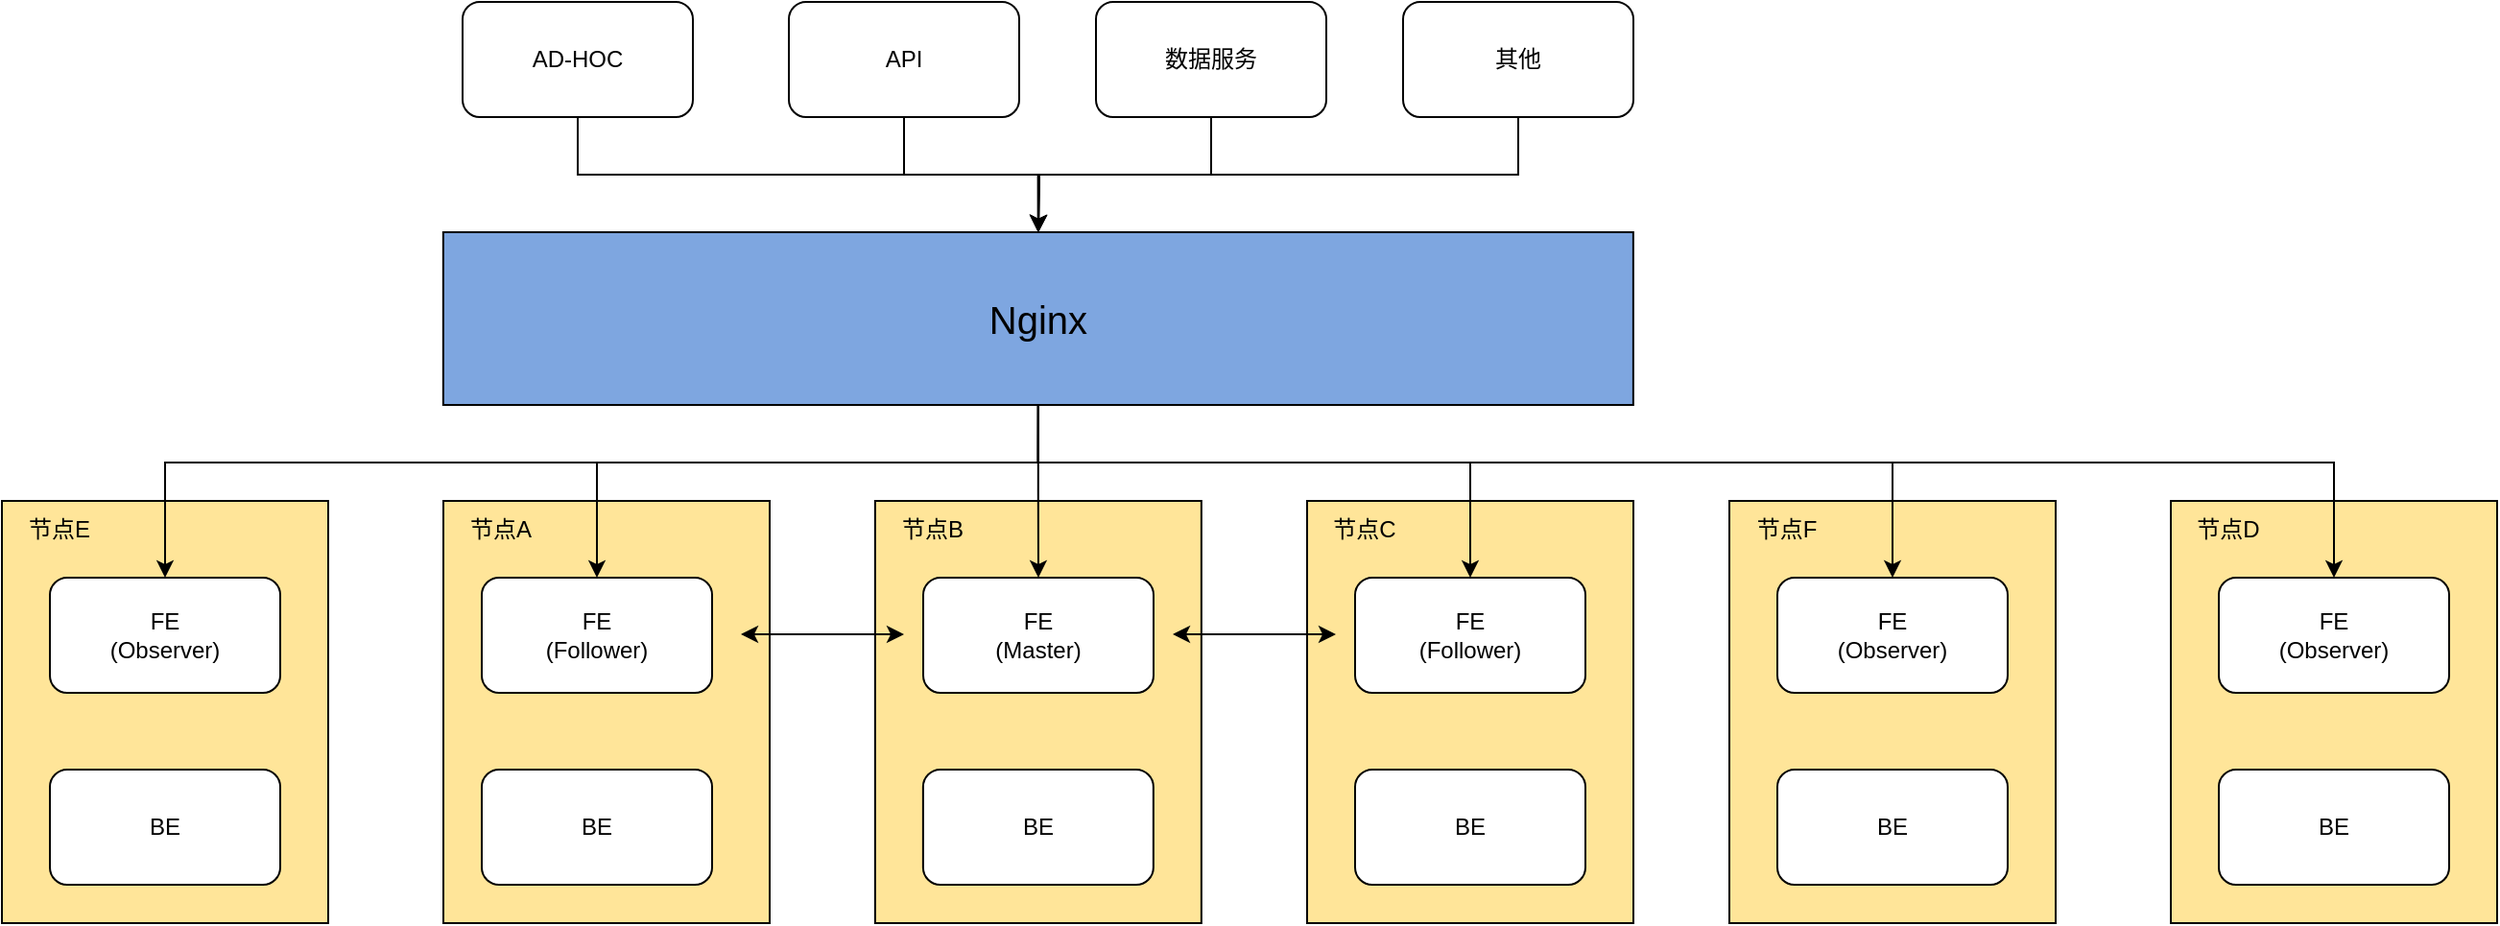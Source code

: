 <mxfile version="24.2.0" type="github">
  <diagram name="第 1 页" id="c7ig2iOH3oz3cOy5NmBh">
    <mxGraphModel dx="1386" dy="1920" grid="1" gridSize="10" guides="1" tooltips="1" connect="1" arrows="1" fold="1" page="1" pageScale="1" pageWidth="827" pageHeight="1169" math="0" shadow="0">
      <root>
        <mxCell id="0" />
        <mxCell id="1" parent="0" />
        <mxCell id="OpGh4lrltSDLGC7K8_In-1" value="" style="rounded=0;whiteSpace=wrap;html=1;fillColor=#FFE599;" vertex="1" parent="1">
          <mxGeometry x="320" y="140" width="170" height="220" as="geometry" />
        </mxCell>
        <mxCell id="OpGh4lrltSDLGC7K8_In-10" value="" style="rounded=0;whiteSpace=wrap;html=1;fillColor=#FFE599;" vertex="1" parent="1">
          <mxGeometry x="544.93" y="140" width="170" height="220" as="geometry" />
        </mxCell>
        <mxCell id="OpGh4lrltSDLGC7K8_In-11" value="" style="rounded=0;whiteSpace=wrap;html=1;fillColor=#FFE599;" vertex="1" parent="1">
          <mxGeometry x="770" y="140" width="170" height="220" as="geometry" />
        </mxCell>
        <mxCell id="OpGh4lrltSDLGC7K8_In-12" value="" style="rounded=0;whiteSpace=wrap;html=1;fillColor=#FFE599;" vertex="1" parent="1">
          <mxGeometry x="1220" y="140" width="170" height="220" as="geometry" />
        </mxCell>
        <mxCell id="OpGh4lrltSDLGC7K8_In-13" value="" style="rounded=0;whiteSpace=wrap;html=1;fillColor=#FFE599;" vertex="1" parent="1">
          <mxGeometry x="90" y="140" width="170" height="220" as="geometry" />
        </mxCell>
        <mxCell id="OpGh4lrltSDLGC7K8_In-14" value="" style="rounded=0;whiteSpace=wrap;html=1;fillColor=#FFE599;" vertex="1" parent="1">
          <mxGeometry x="990" y="140" width="170" height="220" as="geometry" />
        </mxCell>
        <mxCell id="OpGh4lrltSDLGC7K8_In-15" value="节点A" style="text;html=1;align=center;verticalAlign=middle;whiteSpace=wrap;rounded=0;" vertex="1" parent="1">
          <mxGeometry x="320" y="140" width="60" height="30" as="geometry" />
        </mxCell>
        <mxCell id="OpGh4lrltSDLGC7K8_In-16" value="节点B" style="text;html=1;align=center;verticalAlign=middle;whiteSpace=wrap;rounded=0;" vertex="1" parent="1">
          <mxGeometry x="544.93" y="140" width="60" height="30" as="geometry" />
        </mxCell>
        <mxCell id="OpGh4lrltSDLGC7K8_In-17" value="节点C" style="text;html=1;align=center;verticalAlign=middle;whiteSpace=wrap;rounded=0;" vertex="1" parent="1">
          <mxGeometry x="770" y="140" width="60" height="30" as="geometry" />
        </mxCell>
        <mxCell id="OpGh4lrltSDLGC7K8_In-18" value="节点D" style="text;html=1;align=center;verticalAlign=middle;whiteSpace=wrap;rounded=0;" vertex="1" parent="1">
          <mxGeometry x="1220" y="140" width="60" height="30" as="geometry" />
        </mxCell>
        <mxCell id="OpGh4lrltSDLGC7K8_In-19" value="节点E" style="text;html=1;align=center;verticalAlign=middle;whiteSpace=wrap;rounded=0;" vertex="1" parent="1">
          <mxGeometry x="90" y="140" width="60" height="30" as="geometry" />
        </mxCell>
        <mxCell id="OpGh4lrltSDLGC7K8_In-20" value="节点F" style="text;html=1;align=center;verticalAlign=middle;whiteSpace=wrap;rounded=0;" vertex="1" parent="1">
          <mxGeometry x="990" y="140" width="60" height="30" as="geometry" />
        </mxCell>
        <mxCell id="OpGh4lrltSDLGC7K8_In-21" value="FE&lt;div&gt;(Follower)&lt;/div&gt;" style="rounded=1;whiteSpace=wrap;html=1;" vertex="1" parent="1">
          <mxGeometry x="340" y="180" width="120" height="60" as="geometry" />
        </mxCell>
        <mxCell id="OpGh4lrltSDLGC7K8_In-22" value="FE&lt;div&gt;(Master)&lt;/div&gt;" style="rounded=1;whiteSpace=wrap;html=1;" vertex="1" parent="1">
          <mxGeometry x="570" y="180" width="120" height="60" as="geometry" />
        </mxCell>
        <mxCell id="OpGh4lrltSDLGC7K8_In-23" value="FE&lt;div&gt;(Follower)&lt;/div&gt;" style="rounded=1;whiteSpace=wrap;html=1;" vertex="1" parent="1">
          <mxGeometry x="795" y="180" width="120" height="60" as="geometry" />
        </mxCell>
        <mxCell id="OpGh4lrltSDLGC7K8_In-24" value="BE" style="rounded=1;whiteSpace=wrap;html=1;" vertex="1" parent="1">
          <mxGeometry x="1245" y="280" width="120" height="60" as="geometry" />
        </mxCell>
        <mxCell id="OpGh4lrltSDLGC7K8_In-25" value="BE" style="rounded=1;whiteSpace=wrap;html=1;" vertex="1" parent="1">
          <mxGeometry x="115" y="280" width="120" height="60" as="geometry" />
        </mxCell>
        <mxCell id="OpGh4lrltSDLGC7K8_In-26" value="BE" style="rounded=1;whiteSpace=wrap;html=1;" vertex="1" parent="1">
          <mxGeometry x="1015" y="280" width="120" height="60" as="geometry" />
        </mxCell>
        <mxCell id="OpGh4lrltSDLGC7K8_In-38" value="BE" style="rounded=1;whiteSpace=wrap;html=1;" vertex="1" parent="1">
          <mxGeometry x="340" y="280" width="120" height="60" as="geometry" />
        </mxCell>
        <mxCell id="OpGh4lrltSDLGC7K8_In-39" value="BE" style="rounded=1;whiteSpace=wrap;html=1;" vertex="1" parent="1">
          <mxGeometry x="569.93" y="280" width="120" height="60" as="geometry" />
        </mxCell>
        <mxCell id="OpGh4lrltSDLGC7K8_In-40" value="BE" style="rounded=1;whiteSpace=wrap;html=1;" vertex="1" parent="1">
          <mxGeometry x="795" y="280" width="120" height="60" as="geometry" />
        </mxCell>
        <mxCell id="OpGh4lrltSDLGC7K8_In-43" value="" style="endArrow=classic;startArrow=classic;html=1;rounded=0;" edge="1" parent="1">
          <mxGeometry width="50" height="50" relative="1" as="geometry">
            <mxPoint x="475" y="209.5" as="sourcePoint" />
            <mxPoint x="560" y="209.5" as="targetPoint" />
          </mxGeometry>
        </mxCell>
        <mxCell id="OpGh4lrltSDLGC7K8_In-44" value="" style="endArrow=classic;startArrow=classic;html=1;rounded=0;" edge="1" parent="1">
          <mxGeometry width="50" height="50" relative="1" as="geometry">
            <mxPoint x="700" y="209.5" as="sourcePoint" />
            <mxPoint x="785" y="209.5" as="targetPoint" />
          </mxGeometry>
        </mxCell>
        <mxCell id="OpGh4lrltSDLGC7K8_In-46" style="edgeStyle=orthogonalEdgeStyle;rounded=0;orthogonalLoop=1;jettySize=auto;html=1;exitX=0.5;exitY=1;exitDx=0;exitDy=0;entryX=0.5;entryY=0;entryDx=0;entryDy=0;" edge="1" parent="1" source="OpGh4lrltSDLGC7K8_In-45" target="OpGh4lrltSDLGC7K8_In-21">
          <mxGeometry relative="1" as="geometry">
            <Array as="points">
              <mxPoint x="630" y="120" />
              <mxPoint x="400" y="120" />
            </Array>
          </mxGeometry>
        </mxCell>
        <mxCell id="OpGh4lrltSDLGC7K8_In-47" style="edgeStyle=orthogonalEdgeStyle;rounded=0;orthogonalLoop=1;jettySize=auto;html=1;exitX=0.5;exitY=1;exitDx=0;exitDy=0;entryX=0.5;entryY=0;entryDx=0;entryDy=0;" edge="1" parent="1" source="OpGh4lrltSDLGC7K8_In-45" target="OpGh4lrltSDLGC7K8_In-22">
          <mxGeometry relative="1" as="geometry" />
        </mxCell>
        <mxCell id="OpGh4lrltSDLGC7K8_In-48" style="edgeStyle=orthogonalEdgeStyle;rounded=0;orthogonalLoop=1;jettySize=auto;html=1;exitX=0.5;exitY=1;exitDx=0;exitDy=0;" edge="1" parent="1" source="OpGh4lrltSDLGC7K8_In-45" target="OpGh4lrltSDLGC7K8_In-23">
          <mxGeometry relative="1" as="geometry">
            <Array as="points">
              <mxPoint x="630" y="120" />
              <mxPoint x="855" y="120" />
            </Array>
          </mxGeometry>
        </mxCell>
        <mxCell id="OpGh4lrltSDLGC7K8_In-61" style="edgeStyle=orthogonalEdgeStyle;rounded=0;orthogonalLoop=1;jettySize=auto;html=1;exitX=0.5;exitY=1;exitDx=0;exitDy=0;" edge="1" parent="1" source="OpGh4lrltSDLGC7K8_In-45" target="OpGh4lrltSDLGC7K8_In-58">
          <mxGeometry relative="1" as="geometry">
            <Array as="points">
              <mxPoint x="630" y="120" />
              <mxPoint x="175" y="120" />
            </Array>
          </mxGeometry>
        </mxCell>
        <mxCell id="OpGh4lrltSDLGC7K8_In-62" style="edgeStyle=orthogonalEdgeStyle;rounded=0;orthogonalLoop=1;jettySize=auto;html=1;exitX=0.5;exitY=1;exitDx=0;exitDy=0;" edge="1" parent="1" source="OpGh4lrltSDLGC7K8_In-45" target="OpGh4lrltSDLGC7K8_In-59">
          <mxGeometry relative="1" as="geometry">
            <Array as="points">
              <mxPoint x="630" y="120" />
              <mxPoint x="1075" y="120" />
            </Array>
          </mxGeometry>
        </mxCell>
        <mxCell id="OpGh4lrltSDLGC7K8_In-63" style="edgeStyle=orthogonalEdgeStyle;rounded=0;orthogonalLoop=1;jettySize=auto;html=1;exitX=0.5;exitY=1;exitDx=0;exitDy=0;" edge="1" parent="1" source="OpGh4lrltSDLGC7K8_In-45" target="OpGh4lrltSDLGC7K8_In-60">
          <mxGeometry relative="1" as="geometry">
            <Array as="points">
              <mxPoint x="630" y="120" />
              <mxPoint x="1305" y="120" />
            </Array>
          </mxGeometry>
        </mxCell>
        <mxCell id="OpGh4lrltSDLGC7K8_In-45" value="Nginx" style="rounded=0;whiteSpace=wrap;html=1;fontSize=20;fillColor=#7EA6E0;" vertex="1" parent="1">
          <mxGeometry x="319.93" width="620" height="90" as="geometry" />
        </mxCell>
        <mxCell id="OpGh4lrltSDLGC7K8_In-53" style="edgeStyle=orthogonalEdgeStyle;rounded=0;orthogonalLoop=1;jettySize=auto;html=1;exitX=0.5;exitY=1;exitDx=0;exitDy=0;" edge="1" parent="1" source="OpGh4lrltSDLGC7K8_In-49" target="OpGh4lrltSDLGC7K8_In-45">
          <mxGeometry relative="1" as="geometry" />
        </mxCell>
        <mxCell id="OpGh4lrltSDLGC7K8_In-49" value="AD-HOC" style="rounded=1;whiteSpace=wrap;html=1;" vertex="1" parent="1">
          <mxGeometry x="330" y="-120" width="120" height="60" as="geometry" />
        </mxCell>
        <mxCell id="OpGh4lrltSDLGC7K8_In-54" style="edgeStyle=orthogonalEdgeStyle;rounded=0;orthogonalLoop=1;jettySize=auto;html=1;exitX=0.5;exitY=1;exitDx=0;exitDy=0;" edge="1" parent="1" source="OpGh4lrltSDLGC7K8_In-51">
          <mxGeometry relative="1" as="geometry">
            <mxPoint x="630" as="targetPoint" />
          </mxGeometry>
        </mxCell>
        <mxCell id="OpGh4lrltSDLGC7K8_In-51" value="API" style="rounded=1;whiteSpace=wrap;html=1;" vertex="1" parent="1">
          <mxGeometry x="500" y="-120" width="120" height="60" as="geometry" />
        </mxCell>
        <mxCell id="OpGh4lrltSDLGC7K8_In-55" style="edgeStyle=orthogonalEdgeStyle;rounded=0;orthogonalLoop=1;jettySize=auto;html=1;exitX=0.5;exitY=1;exitDx=0;exitDy=0;" edge="1" parent="1" source="OpGh4lrltSDLGC7K8_In-52">
          <mxGeometry relative="1" as="geometry">
            <mxPoint x="630" as="targetPoint" />
          </mxGeometry>
        </mxCell>
        <mxCell id="OpGh4lrltSDLGC7K8_In-52" value="数据服务" style="rounded=1;whiteSpace=wrap;html=1;" vertex="1" parent="1">
          <mxGeometry x="660" y="-120" width="120" height="60" as="geometry" />
        </mxCell>
        <mxCell id="OpGh4lrltSDLGC7K8_In-57" style="edgeStyle=orthogonalEdgeStyle;rounded=0;orthogonalLoop=1;jettySize=auto;html=1;exitX=0.5;exitY=1;exitDx=0;exitDy=0;entryX=0.5;entryY=0;entryDx=0;entryDy=0;" edge="1" parent="1" source="OpGh4lrltSDLGC7K8_In-56" target="OpGh4lrltSDLGC7K8_In-45">
          <mxGeometry relative="1" as="geometry" />
        </mxCell>
        <mxCell id="OpGh4lrltSDLGC7K8_In-56" value="其他" style="rounded=1;whiteSpace=wrap;html=1;" vertex="1" parent="1">
          <mxGeometry x="820" y="-120" width="120" height="60" as="geometry" />
        </mxCell>
        <mxCell id="OpGh4lrltSDLGC7K8_In-58" value="FE&lt;div&gt;(Observer)&lt;/div&gt;" style="rounded=1;whiteSpace=wrap;html=1;" vertex="1" parent="1">
          <mxGeometry x="115" y="180" width="120" height="60" as="geometry" />
        </mxCell>
        <mxCell id="OpGh4lrltSDLGC7K8_In-59" value="FE&lt;div&gt;(Observer)&lt;/div&gt;" style="rounded=1;whiteSpace=wrap;html=1;" vertex="1" parent="1">
          <mxGeometry x="1015" y="180" width="120" height="60" as="geometry" />
        </mxCell>
        <mxCell id="OpGh4lrltSDLGC7K8_In-60" value="FE&lt;div&gt;(Observer)&lt;/div&gt;" style="rounded=1;whiteSpace=wrap;html=1;" vertex="1" parent="1">
          <mxGeometry x="1245" y="180" width="120" height="60" as="geometry" />
        </mxCell>
      </root>
    </mxGraphModel>
  </diagram>
</mxfile>
